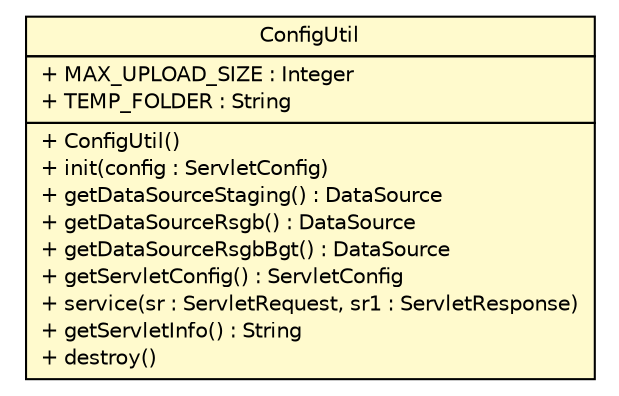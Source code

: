 #!/usr/local/bin/dot
#
# Class diagram 
# Generated by UMLGraph version R5_6-24-gf6e263 (http://www.umlgraph.org/)
#

digraph G {
	edge [fontname="Helvetica",fontsize=10,labelfontname="Helvetica",labelfontsize=10];
	node [fontname="Helvetica",fontsize=10,shape=plaintext];
	nodesep=0.25;
	ranksep=0.5;
	// nl.b3p.brmo.service.util.ConfigUtil
	c1148 [label=<<table title="nl.b3p.brmo.service.util.ConfigUtil" border="0" cellborder="1" cellspacing="0" cellpadding="2" port="p" bgcolor="lemonChiffon" href="./ConfigUtil.html">
		<tr><td><table border="0" cellspacing="0" cellpadding="1">
<tr><td align="center" balign="center"> ConfigUtil </td></tr>
		</table></td></tr>
		<tr><td><table border="0" cellspacing="0" cellpadding="1">
<tr><td align="left" balign="left"> + MAX_UPLOAD_SIZE : Integer </td></tr>
<tr><td align="left" balign="left"> + TEMP_FOLDER : String </td></tr>
		</table></td></tr>
		<tr><td><table border="0" cellspacing="0" cellpadding="1">
<tr><td align="left" balign="left"> + ConfigUtil() </td></tr>
<tr><td align="left" balign="left"> + init(config : ServletConfig) </td></tr>
<tr><td align="left" balign="left"> + getDataSourceStaging() : DataSource </td></tr>
<tr><td align="left" balign="left"> + getDataSourceRsgb() : DataSource </td></tr>
<tr><td align="left" balign="left"> + getDataSourceRsgbBgt() : DataSource </td></tr>
<tr><td align="left" balign="left"> + getServletConfig() : ServletConfig </td></tr>
<tr><td align="left" balign="left"> + service(sr : ServletRequest, sr1 : ServletResponse) </td></tr>
<tr><td align="left" balign="left"> + getServletInfo() : String </td></tr>
<tr><td align="left" balign="left"> + destroy() </td></tr>
		</table></td></tr>
		</table>>, URL="./ConfigUtil.html", fontname="Helvetica", fontcolor="black", fontsize=10.0];
}

